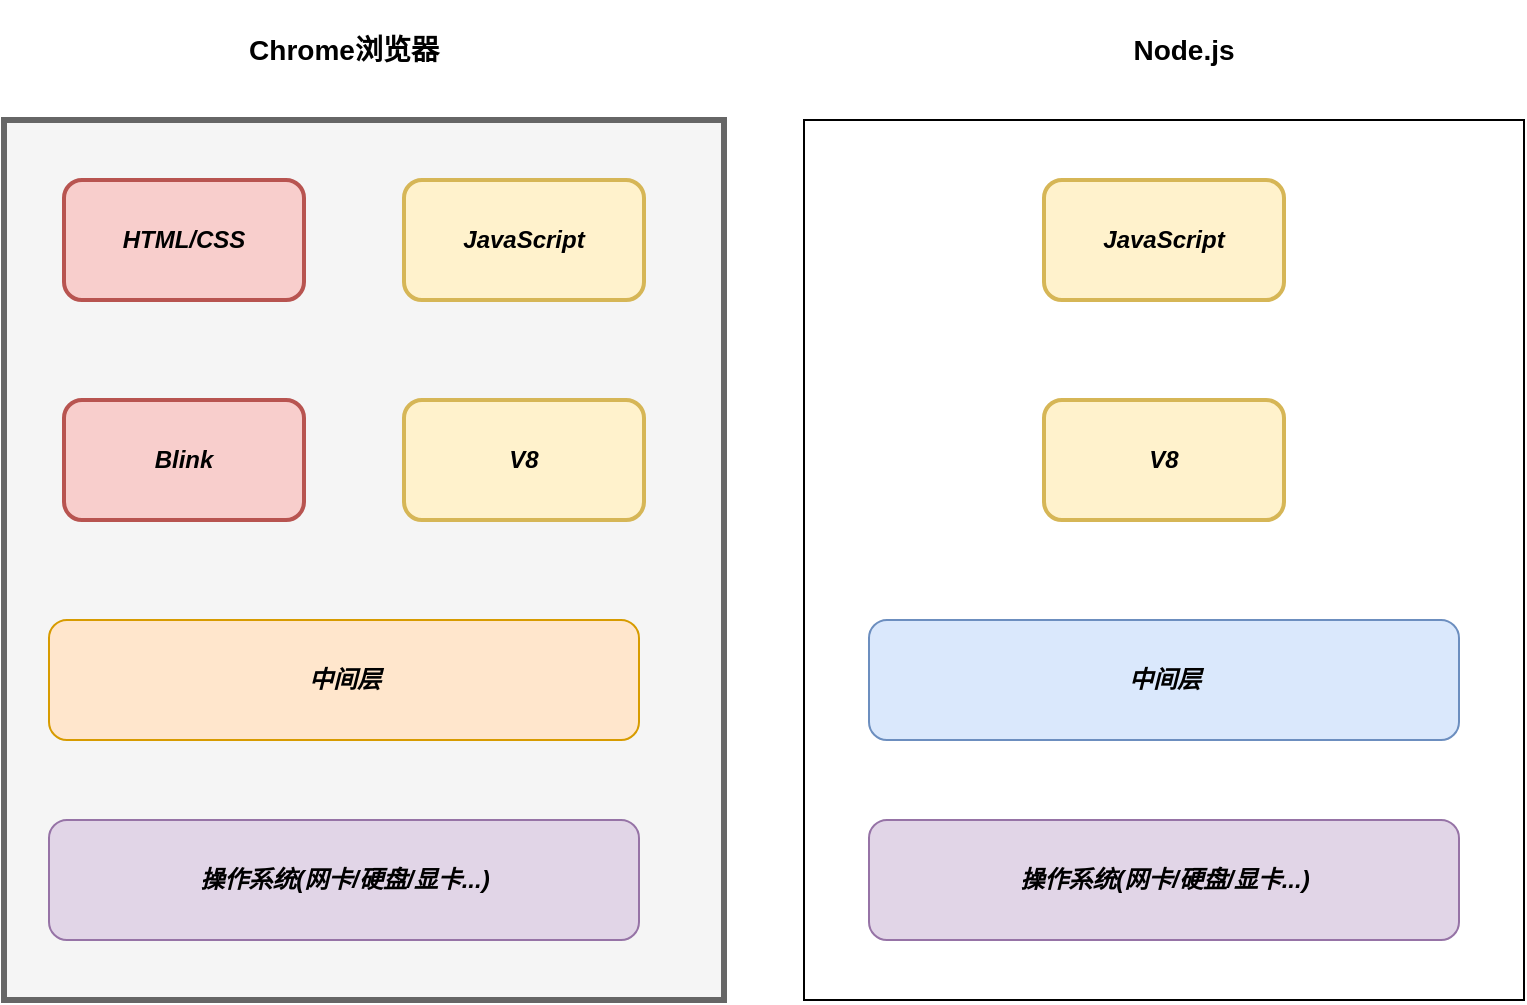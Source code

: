 <mxfile version="24.7.12">
  <diagram name="第 1 页" id="PIsH6AbozlUgCDNNjBUL">
    <mxGraphModel dx="989" dy="514" grid="1" gridSize="10" guides="1" tooltips="1" connect="1" arrows="1" fold="1" page="1" pageScale="1" pageWidth="827" pageHeight="1169" math="0" shadow="0">
      <root>
        <mxCell id="0" />
        <mxCell id="1" parent="0" />
        <mxCell id="9CkLKUWdHfgpoOwfOIhb-2" value="" style="rounded=0;whiteSpace=wrap;html=1;fillColor=#f5f5f5;fontColor=#333333;strokeColor=#666666;strokeWidth=3;" vertex="1" parent="1">
          <mxGeometry x="40" y="80" width="360" height="440" as="geometry" />
        </mxCell>
        <mxCell id="9CkLKUWdHfgpoOwfOIhb-3" value="" style="rounded=0;whiteSpace=wrap;html=1;" vertex="1" parent="1">
          <mxGeometry x="440" y="80" width="360" height="440" as="geometry" />
        </mxCell>
        <mxCell id="9CkLKUWdHfgpoOwfOIhb-4" value="&lt;font style=&quot;font-size: 14px;&quot;&gt;&lt;b&gt;Chrome浏览器&lt;/b&gt;&lt;/font&gt;" style="text;html=1;align=center;verticalAlign=middle;whiteSpace=wrap;rounded=0;" vertex="1" parent="1">
          <mxGeometry x="150" y="20" width="120" height="50" as="geometry" />
        </mxCell>
        <mxCell id="9CkLKUWdHfgpoOwfOIhb-5" value="&lt;font style=&quot;font-size: 14px;&quot;&gt;&lt;b&gt;Node.js&lt;/b&gt;&lt;/font&gt;" style="text;html=1;align=center;verticalAlign=middle;whiteSpace=wrap;rounded=0;" vertex="1" parent="1">
          <mxGeometry x="600" y="30" width="60" height="30" as="geometry" />
        </mxCell>
        <mxCell id="9CkLKUWdHfgpoOwfOIhb-6" value="&lt;b&gt;&lt;font style=&quot;font-size: 12px;&quot;&gt;&lt;i&gt;HTML/CSS&lt;/i&gt;&lt;/font&gt;&lt;/b&gt;" style="rounded=1;whiteSpace=wrap;html=1;fillColor=#f8cecc;strokeColor=#b85450;strokeWidth=2;" vertex="1" parent="1">
          <mxGeometry x="70" y="110" width="120" height="60" as="geometry" />
        </mxCell>
        <mxCell id="9CkLKUWdHfgpoOwfOIhb-7" value="&lt;b&gt;&lt;i&gt;JavaScript&lt;/i&gt;&lt;/b&gt;" style="rounded=1;whiteSpace=wrap;html=1;fillColor=#fff2cc;strokeColor=#d6b656;strokeWidth=2;" vertex="1" parent="1">
          <mxGeometry x="240" y="110" width="120" height="60" as="geometry" />
        </mxCell>
        <mxCell id="9CkLKUWdHfgpoOwfOIhb-8" value="&lt;i&gt;&lt;b&gt;Blink&lt;/b&gt;&lt;/i&gt;" style="rounded=1;whiteSpace=wrap;html=1;fillColor=#f8cecc;strokeColor=#b85450;strokeWidth=2;" vertex="1" parent="1">
          <mxGeometry x="70" y="220" width="120" height="60" as="geometry" />
        </mxCell>
        <mxCell id="9CkLKUWdHfgpoOwfOIhb-9" value="&lt;b&gt;&lt;i&gt;V8&lt;/i&gt;&lt;/b&gt;" style="rounded=1;whiteSpace=wrap;html=1;fillColor=#fff2cc;strokeColor=#d6b656;strokeWidth=2;" vertex="1" parent="1">
          <mxGeometry x="240" y="220" width="120" height="60" as="geometry" />
        </mxCell>
        <mxCell id="9CkLKUWdHfgpoOwfOIhb-10" value="&lt;i&gt;&lt;b&gt;中间层&lt;/b&gt;&lt;/i&gt;" style="rounded=1;whiteSpace=wrap;html=1;fillColor=#ffe6cc;strokeColor=#d79b00;" vertex="1" parent="1">
          <mxGeometry x="62.5" y="330" width="295" height="60" as="geometry" />
        </mxCell>
        <mxCell id="9CkLKUWdHfgpoOwfOIhb-11" value="&lt;i&gt;&lt;b&gt;操作系统(网卡/硬盘/显卡...)&lt;/b&gt;&lt;/i&gt;" style="rounded=1;whiteSpace=wrap;html=1;fillColor=#e1d5e7;strokeColor=#9673a6;" vertex="1" parent="1">
          <mxGeometry x="62.5" y="430" width="295" height="60" as="geometry" />
        </mxCell>
        <mxCell id="9CkLKUWdHfgpoOwfOIhb-12" value="&lt;b&gt;&lt;i&gt;JavaScript&lt;/i&gt;&lt;/b&gt;" style="rounded=1;whiteSpace=wrap;html=1;fillColor=#fff2cc;strokeColor=#d6b656;strokeWidth=2;" vertex="1" parent="1">
          <mxGeometry x="560" y="110" width="120" height="60" as="geometry" />
        </mxCell>
        <mxCell id="9CkLKUWdHfgpoOwfOIhb-13" value="&lt;b&gt;&lt;i&gt;V8&lt;/i&gt;&lt;/b&gt;" style="rounded=1;whiteSpace=wrap;html=1;fillColor=#fff2cc;strokeColor=#d6b656;strokeWidth=2;" vertex="1" parent="1">
          <mxGeometry x="560" y="220" width="120" height="60" as="geometry" />
        </mxCell>
        <mxCell id="9CkLKUWdHfgpoOwfOIhb-14" value="&lt;i&gt;&lt;b&gt;中间层&lt;/b&gt;&lt;/i&gt;" style="rounded=1;whiteSpace=wrap;html=1;fillColor=#dae8fc;strokeColor=#6c8ebf;" vertex="1" parent="1">
          <mxGeometry x="472.5" y="330" width="295" height="60" as="geometry" />
        </mxCell>
        <mxCell id="9CkLKUWdHfgpoOwfOIhb-15" value="&lt;i&gt;&lt;b&gt;操作系统(网卡/硬盘/显卡...)&lt;/b&gt;&lt;/i&gt;" style="rounded=1;whiteSpace=wrap;html=1;fillColor=#e1d5e7;strokeColor=#9673a6;" vertex="1" parent="1">
          <mxGeometry x="472.5" y="430" width="295" height="60" as="geometry" />
        </mxCell>
      </root>
    </mxGraphModel>
  </diagram>
</mxfile>

